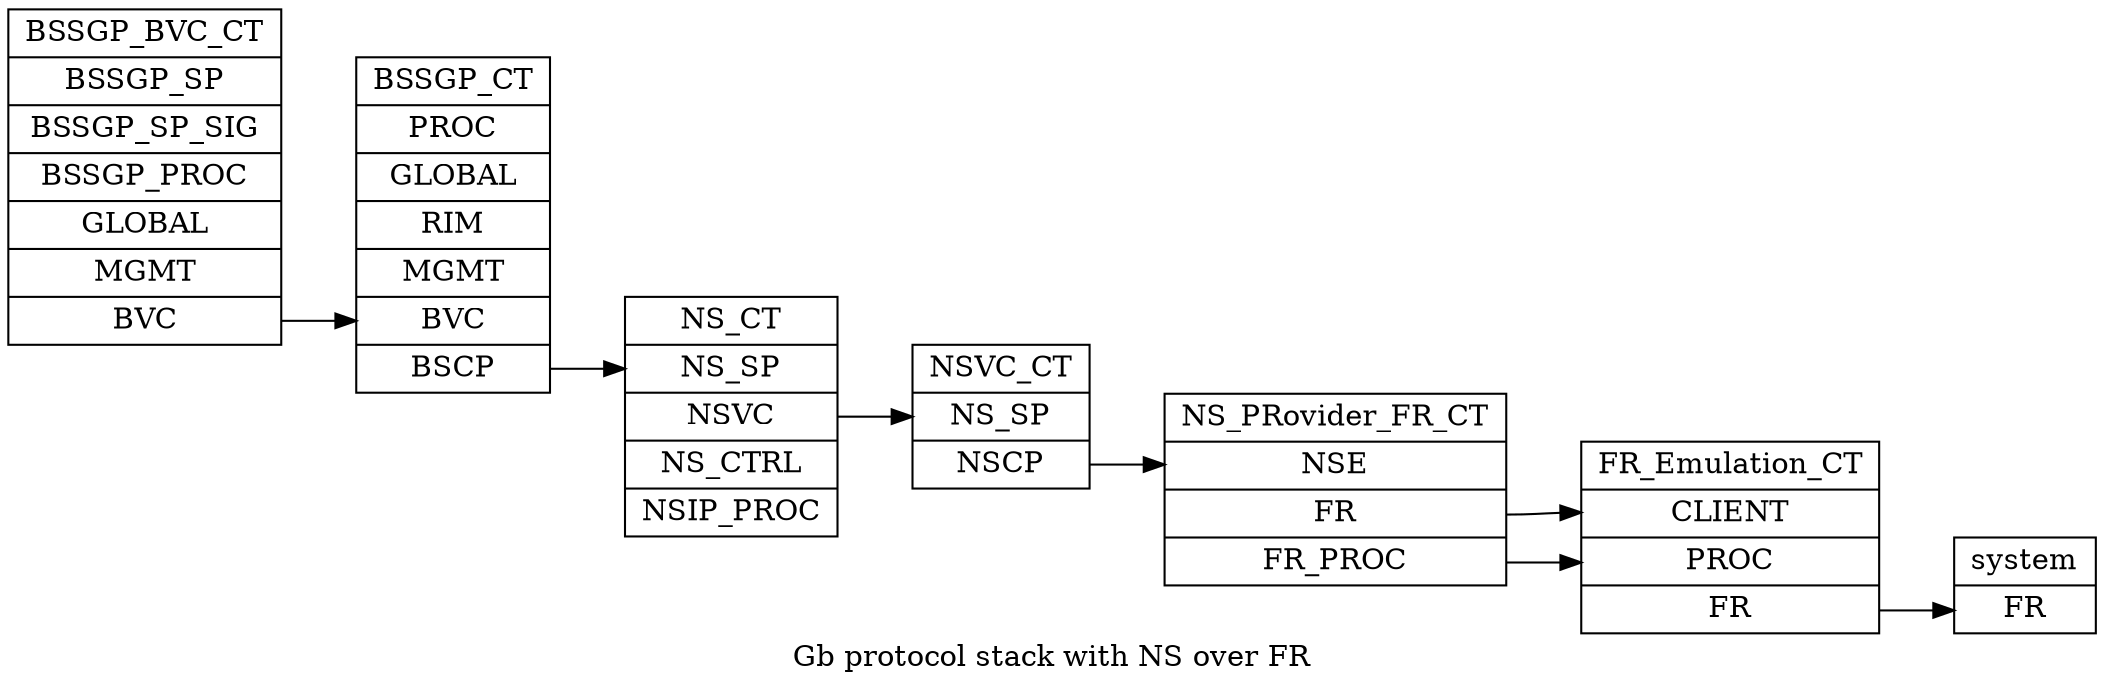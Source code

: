 digraph G {
	rankdir = LR;
	label = "Gb protocol stack with NS over FR";

	"BSSGP_BVC_CT" [
		shape = "record"
		label = "<f0> BSSGP_BVC_CT | <BSSGP_SP> BSSGP_SP | <BSSGP_SP_SIG> BSSGP_SP_SIG | <BSSGP_PROC> BSSGP_PROC | <GLOBAL> GLOBAL | <MGMT> MGMT | <BVC> BVC"
	]

	"BSSGP_CT" [
		shape = "record"
		label = "<f0> BSSGP_CT | <PROC> PROC | <GLOBAL> GLOBAL | <RIM> RIM | <MGMT> MGMT | <BVC> BVC | <BSCP> BSCP"
	]

	"NS_CT" [
		shape = "record"
		label = "<f0> NS_CT | <NS_SP> NS_SP | <NSVC> NSVC | <NS_CTRL> NS_CTRL | <NSIP_PROC> NSIP_PROC"
	]

	"NSVC_CT" [
		shape = "record"
		label = "<f0> NSVC_CT | <NS_SP> NS_SP | <NSCP> NSCP"
	]

	"NS_Provider_FR_CT" [
		shape = "record"
		label = "<f0> NS_PRovider_FR_CT | <NSE> NSE | <FR> FR | <FR_PROC> FR_PROC"
	]

	"FR_Emulation_CT" [
		shape = "record"
		label = "<f0> FR_Emulation_CT | <CLIENT> CLIENT | <PROC> PROC | <FR> FR"
	]

	"system" [
		shape = "record"
		label = "<f0> system | <FR> FR"
	]

	"BSSGP_BVC_CT":BVC -> "BSSGP_CT":BVC
	"BSSGP_CT":BSCP -> "NS_CT":NS_SP

	"NS_CT":NSVC -> "NSVC_CT":NS_SP
	"NSVC_CT":NSCP -> "NS_Provider_FR_CT":NSE
	"NS_Provider_FR_CT":FR ->  "FR_Emulation_CT":CLIENT
	"NS_Provider_FR_CT":FR_PROC ->  "FR_Emulation_CT":PROC
	"FR_Emulation_CT":FR -> "system":FR
}
